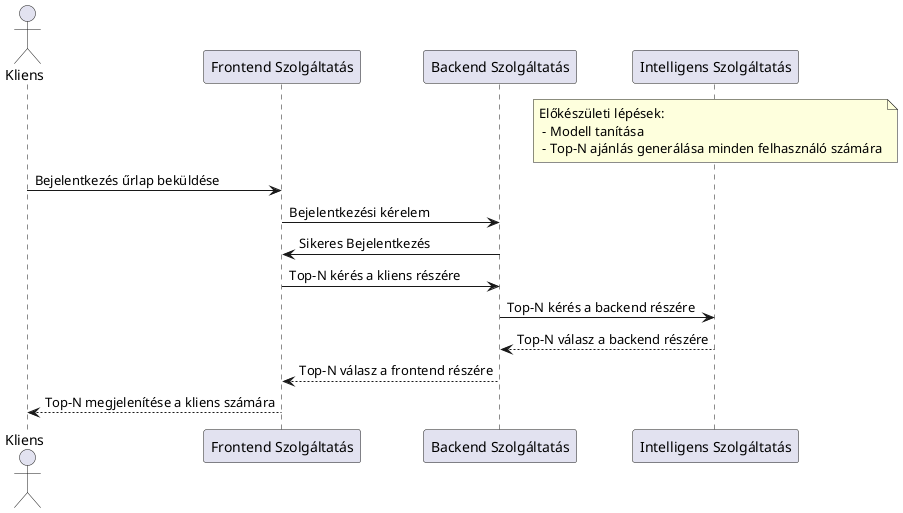 @startuml
actor Kliens
participant "Frontend Szolgáltatás" as Frontend
participant "Backend Szolgáltatás" as Backend
participant "Intelligens Szolgáltatás" as Intelligent

note over Intelligent
Előkészületi lépések:
 - Modell tanítása
 - Top-N ajánlás generálása minden felhasználó számára
end note

Kliens-> Frontend: Bejelentkezés űrlap beküldése
Frontend -> Backend: Bejelentkezési kérelem
Backend -> Frontend: Sikeres Bejelentkezés
Frontend-> Backend: Top-N kérés a kliens részére
Backend-> Intelligent: Top-N kérés a backend részére
Intelligent--> Backend: Top-N válasz a backend részére
Backend--> Frontend: Top-N válasz a frontend részére
Frontend--> Kliens: Top-N megjelenítése a kliens számára
@enduml